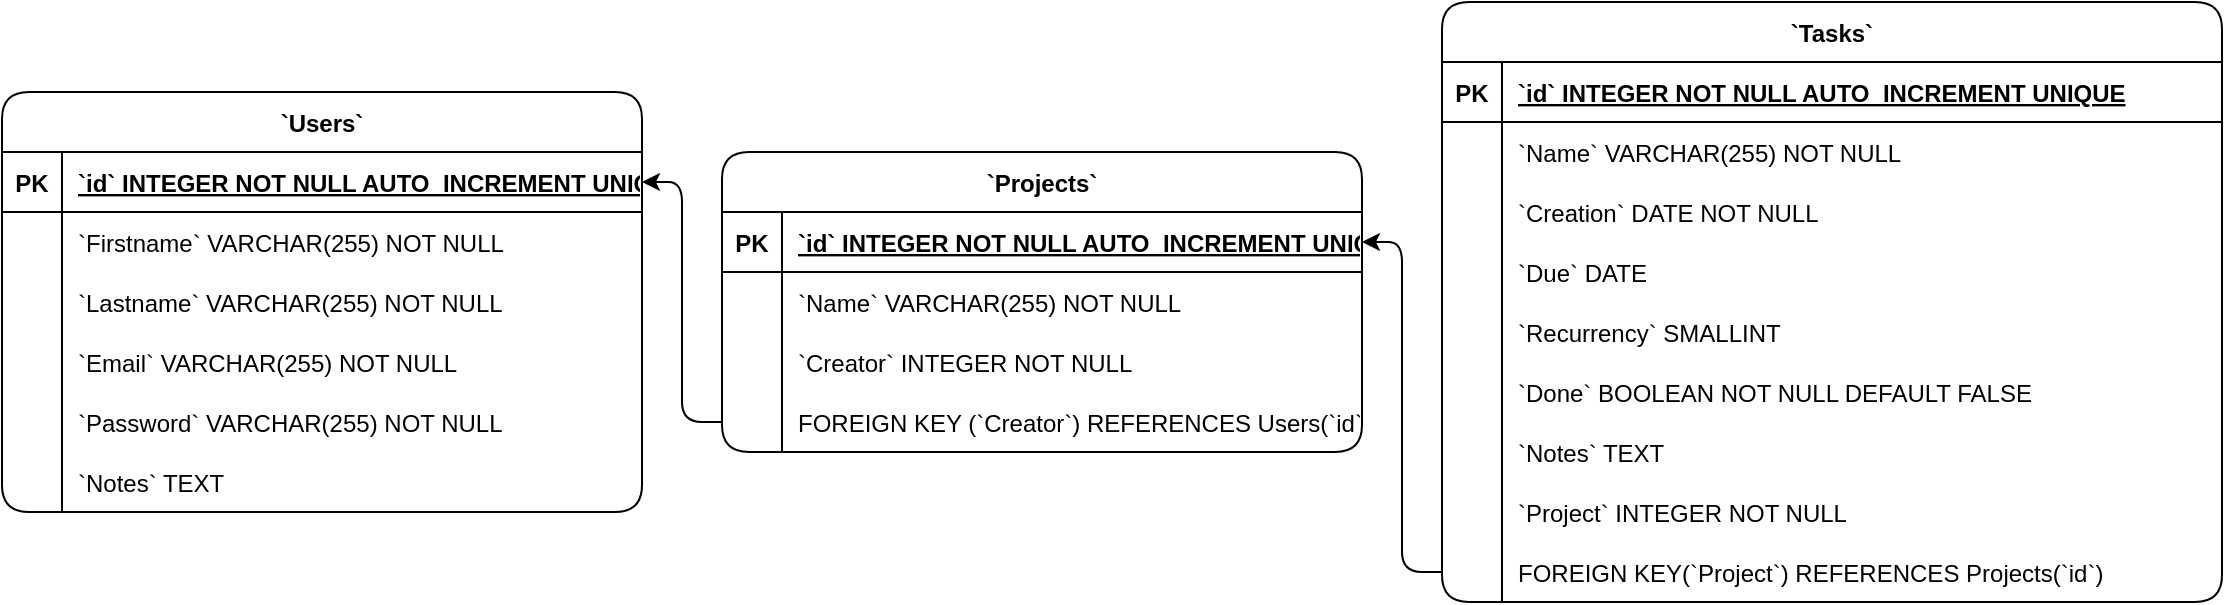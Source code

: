 <mxfile version="24.7.14">
  <diagram name="Pagina-1" id="FaUL2bqOBfmjjgBUDtcf">
    <mxGraphModel dx="1520" dy="731" grid="1" gridSize="10" guides="1" tooltips="1" connect="1" arrows="1" fold="1" page="1" pageScale="1" pageWidth="1169" pageHeight="827" math="0" shadow="0">
      <root>
        <mxCell id="0" />
        <mxCell id="1" parent="0" />
        <mxCell id="RrJUnFSJMkI2O_1RerV--58" value="`Projects`" style="shape=table;startSize=30;container=1;collapsible=1;childLayout=tableLayout;fixedRows=1;rowLines=0;fontStyle=1;align=center;resizeLast=1;rounded=1;labelBackgroundColor=none;" parent="1" vertex="1">
          <mxGeometry x="370" y="230" width="320" height="150" as="geometry" />
        </mxCell>
        <mxCell id="RrJUnFSJMkI2O_1RerV--59" value="" style="shape=tableRow;horizontal=0;startSize=0;swimlaneHead=0;swimlaneBody=0;fillColor=none;collapsible=0;dropTarget=0;points=[[0,0.5],[1,0.5]];portConstraint=eastwest;top=0;left=0;right=0;bottom=1;rounded=1;labelBackgroundColor=none;" parent="RrJUnFSJMkI2O_1RerV--58" vertex="1">
          <mxGeometry y="30" width="320" height="30" as="geometry" />
        </mxCell>
        <mxCell id="RrJUnFSJMkI2O_1RerV--60" value="PK" style="shape=partialRectangle;overflow=hidden;connectable=0;fillColor=none;top=0;left=0;bottom=0;right=0;fontStyle=1;rounded=1;labelBackgroundColor=none;" parent="RrJUnFSJMkI2O_1RerV--59" vertex="1">
          <mxGeometry width="30" height="30" as="geometry">
            <mxRectangle width="30" height="30" as="alternateBounds" />
          </mxGeometry>
        </mxCell>
        <mxCell id="RrJUnFSJMkI2O_1RerV--61" value="`id` INTEGER NOT NULL AUTO_INCREMENT UNIQUE" style="shape=partialRectangle;overflow=hidden;connectable=0;fillColor=none;align=left;top=0;left=0;bottom=0;right=0;spacingLeft=6;fontStyle=5;rounded=1;labelBackgroundColor=none;" parent="RrJUnFSJMkI2O_1RerV--59" vertex="1">
          <mxGeometry x="30" width="290" height="30" as="geometry">
            <mxRectangle width="290" height="30" as="alternateBounds" />
          </mxGeometry>
        </mxCell>
        <mxCell id="RrJUnFSJMkI2O_1RerV--62" value="" style="shape=tableRow;horizontal=0;startSize=0;swimlaneHead=0;swimlaneBody=0;fillColor=none;collapsible=0;dropTarget=0;points=[[0,0.5],[1,0.5]];portConstraint=eastwest;top=0;left=0;right=0;bottom=0;rounded=1;labelBackgroundColor=none;" parent="RrJUnFSJMkI2O_1RerV--58" vertex="1">
          <mxGeometry y="60" width="320" height="30" as="geometry" />
        </mxCell>
        <mxCell id="RrJUnFSJMkI2O_1RerV--63" value="" style="shape=partialRectangle;overflow=hidden;connectable=0;fillColor=none;top=0;left=0;bottom=0;right=0;rounded=1;labelBackgroundColor=none;" parent="RrJUnFSJMkI2O_1RerV--62" vertex="1">
          <mxGeometry width="30" height="30" as="geometry">
            <mxRectangle width="30" height="30" as="alternateBounds" />
          </mxGeometry>
        </mxCell>
        <mxCell id="RrJUnFSJMkI2O_1RerV--64" value="`Name` VARCHAR(255) NOT NULL" style="shape=partialRectangle;overflow=hidden;connectable=0;fillColor=none;align=left;top=0;left=0;bottom=0;right=0;spacingLeft=6;rounded=1;labelBackgroundColor=none;" parent="RrJUnFSJMkI2O_1RerV--62" vertex="1">
          <mxGeometry x="30" width="290" height="30" as="geometry">
            <mxRectangle width="290" height="30" as="alternateBounds" />
          </mxGeometry>
        </mxCell>
        <mxCell id="RrJUnFSJMkI2O_1RerV--65" value="" style="shape=tableRow;horizontal=0;startSize=0;swimlaneHead=0;swimlaneBody=0;fillColor=none;collapsible=0;dropTarget=0;points=[[0,0.5],[1,0.5]];portConstraint=eastwest;top=0;left=0;right=0;bottom=0;rounded=1;labelBackgroundColor=none;" parent="RrJUnFSJMkI2O_1RerV--58" vertex="1">
          <mxGeometry y="90" width="320" height="30" as="geometry" />
        </mxCell>
        <mxCell id="RrJUnFSJMkI2O_1RerV--66" value="" style="shape=partialRectangle;overflow=hidden;connectable=0;fillColor=none;top=0;left=0;bottom=0;right=0;rounded=1;labelBackgroundColor=none;" parent="RrJUnFSJMkI2O_1RerV--65" vertex="1">
          <mxGeometry width="30" height="30" as="geometry">
            <mxRectangle width="30" height="30" as="alternateBounds" />
          </mxGeometry>
        </mxCell>
        <mxCell id="RrJUnFSJMkI2O_1RerV--67" value="`Creator` INTEGER NOT NULL" style="shape=partialRectangle;overflow=hidden;connectable=0;fillColor=none;align=left;top=0;left=0;bottom=0;right=0;spacingLeft=6;rounded=1;labelBackgroundColor=none;" parent="RrJUnFSJMkI2O_1RerV--65" vertex="1">
          <mxGeometry x="30" width="290" height="30" as="geometry">
            <mxRectangle width="290" height="30" as="alternateBounds" />
          </mxGeometry>
        </mxCell>
        <mxCell id="RrJUnFSJMkI2O_1RerV--68" value="" style="shape=tableRow;horizontal=0;startSize=0;swimlaneHead=0;swimlaneBody=0;fillColor=none;collapsible=0;dropTarget=0;points=[[0,0.5],[1,0.5]];portConstraint=eastwest;top=0;left=0;right=0;bottom=0;rounded=1;labelBackgroundColor=none;" parent="RrJUnFSJMkI2O_1RerV--58" vertex="1">
          <mxGeometry y="120" width="320" height="30" as="geometry" />
        </mxCell>
        <mxCell id="RrJUnFSJMkI2O_1RerV--69" value="" style="shape=partialRectangle;overflow=hidden;connectable=0;fillColor=none;top=0;left=0;bottom=0;right=0;rounded=1;labelBackgroundColor=none;" parent="RrJUnFSJMkI2O_1RerV--68" vertex="1">
          <mxGeometry width="30" height="30" as="geometry">
            <mxRectangle width="30" height="30" as="alternateBounds" />
          </mxGeometry>
        </mxCell>
        <mxCell id="RrJUnFSJMkI2O_1RerV--70" value="FOREIGN KEY (`Creator`) REFERENCES Users(`id`)" style="shape=partialRectangle;overflow=hidden;connectable=0;fillColor=none;align=left;top=0;left=0;bottom=0;right=0;spacingLeft=6;rounded=1;labelBackgroundColor=none;" parent="RrJUnFSJMkI2O_1RerV--68" vertex="1">
          <mxGeometry x="30" width="290" height="30" as="geometry">
            <mxRectangle width="290" height="30" as="alternateBounds" />
          </mxGeometry>
        </mxCell>
        <mxCell id="RrJUnFSJMkI2O_1RerV--71" value="`Tasks`" style="shape=table;startSize=30;container=1;collapsible=1;childLayout=tableLayout;fixedRows=1;rowLines=0;fontStyle=1;align=center;resizeLast=1;rounded=1;labelBackgroundColor=none;" parent="1" vertex="1">
          <mxGeometry x="730" y="155" width="390" height="300" as="geometry" />
        </mxCell>
        <mxCell id="RrJUnFSJMkI2O_1RerV--72" value="" style="shape=tableRow;horizontal=0;startSize=0;swimlaneHead=0;swimlaneBody=0;fillColor=none;collapsible=0;dropTarget=0;points=[[0,0.5],[1,0.5]];portConstraint=eastwest;top=0;left=0;right=0;bottom=1;rounded=1;labelBackgroundColor=none;" parent="RrJUnFSJMkI2O_1RerV--71" vertex="1">
          <mxGeometry y="30" width="390" height="30" as="geometry" />
        </mxCell>
        <mxCell id="RrJUnFSJMkI2O_1RerV--73" value="PK" style="shape=partialRectangle;overflow=hidden;connectable=0;fillColor=none;top=0;left=0;bottom=0;right=0;fontStyle=1;rounded=1;labelBackgroundColor=none;" parent="RrJUnFSJMkI2O_1RerV--72" vertex="1">
          <mxGeometry width="30" height="30" as="geometry">
            <mxRectangle width="30" height="30" as="alternateBounds" />
          </mxGeometry>
        </mxCell>
        <mxCell id="RrJUnFSJMkI2O_1RerV--74" value="`id` INTEGER NOT NULL AUTO_INCREMENT UNIQUE" style="shape=partialRectangle;overflow=hidden;connectable=0;fillColor=none;align=left;top=0;left=0;bottom=0;right=0;spacingLeft=6;fontStyle=5;rounded=1;labelBackgroundColor=none;" parent="RrJUnFSJMkI2O_1RerV--72" vertex="1">
          <mxGeometry x="30" width="360" height="30" as="geometry">
            <mxRectangle width="360" height="30" as="alternateBounds" />
          </mxGeometry>
        </mxCell>
        <mxCell id="RrJUnFSJMkI2O_1RerV--75" value="" style="shape=tableRow;horizontal=0;startSize=0;swimlaneHead=0;swimlaneBody=0;fillColor=none;collapsible=0;dropTarget=0;points=[[0,0.5],[1,0.5]];portConstraint=eastwest;top=0;left=0;right=0;bottom=0;rounded=1;labelBackgroundColor=none;" parent="RrJUnFSJMkI2O_1RerV--71" vertex="1">
          <mxGeometry y="60" width="390" height="30" as="geometry" />
        </mxCell>
        <mxCell id="RrJUnFSJMkI2O_1RerV--76" value="" style="shape=partialRectangle;overflow=hidden;connectable=0;fillColor=none;top=0;left=0;bottom=0;right=0;rounded=1;labelBackgroundColor=none;" parent="RrJUnFSJMkI2O_1RerV--75" vertex="1">
          <mxGeometry width="30" height="30" as="geometry">
            <mxRectangle width="30" height="30" as="alternateBounds" />
          </mxGeometry>
        </mxCell>
        <mxCell id="RrJUnFSJMkI2O_1RerV--77" value="`Name` VARCHAR(255) NOT NULL" style="shape=partialRectangle;overflow=hidden;connectable=0;fillColor=none;align=left;top=0;left=0;bottom=0;right=0;spacingLeft=6;rounded=1;labelBackgroundColor=none;" parent="RrJUnFSJMkI2O_1RerV--75" vertex="1">
          <mxGeometry x="30" width="360" height="30" as="geometry">
            <mxRectangle width="360" height="30" as="alternateBounds" />
          </mxGeometry>
        </mxCell>
        <mxCell id="RrJUnFSJMkI2O_1RerV--78" value="" style="shape=tableRow;horizontal=0;startSize=0;swimlaneHead=0;swimlaneBody=0;fillColor=none;collapsible=0;dropTarget=0;points=[[0,0.5],[1,0.5]];portConstraint=eastwest;top=0;left=0;right=0;bottom=0;rounded=1;labelBackgroundColor=none;" parent="RrJUnFSJMkI2O_1RerV--71" vertex="1">
          <mxGeometry y="90" width="390" height="30" as="geometry" />
        </mxCell>
        <mxCell id="RrJUnFSJMkI2O_1RerV--79" value="" style="shape=partialRectangle;overflow=hidden;connectable=0;fillColor=none;top=0;left=0;bottom=0;right=0;rounded=1;labelBackgroundColor=none;" parent="RrJUnFSJMkI2O_1RerV--78" vertex="1">
          <mxGeometry width="30" height="30" as="geometry">
            <mxRectangle width="30" height="30" as="alternateBounds" />
          </mxGeometry>
        </mxCell>
        <mxCell id="RrJUnFSJMkI2O_1RerV--80" value="`Creation` DATE NOT NULL" style="shape=partialRectangle;overflow=hidden;connectable=0;fillColor=none;align=left;top=0;left=0;bottom=0;right=0;spacingLeft=6;rounded=1;labelBackgroundColor=none;" parent="RrJUnFSJMkI2O_1RerV--78" vertex="1">
          <mxGeometry x="30" width="360" height="30" as="geometry">
            <mxRectangle width="360" height="30" as="alternateBounds" />
          </mxGeometry>
        </mxCell>
        <mxCell id="RrJUnFSJMkI2O_1RerV--81" value="" style="shape=tableRow;horizontal=0;startSize=0;swimlaneHead=0;swimlaneBody=0;fillColor=none;collapsible=0;dropTarget=0;points=[[0,0.5],[1,0.5]];portConstraint=eastwest;top=0;left=0;right=0;bottom=0;rounded=1;labelBackgroundColor=none;" parent="RrJUnFSJMkI2O_1RerV--71" vertex="1">
          <mxGeometry y="120" width="390" height="30" as="geometry" />
        </mxCell>
        <mxCell id="RrJUnFSJMkI2O_1RerV--82" value="" style="shape=partialRectangle;overflow=hidden;connectable=0;fillColor=none;top=0;left=0;bottom=0;right=0;rounded=1;labelBackgroundColor=none;" parent="RrJUnFSJMkI2O_1RerV--81" vertex="1">
          <mxGeometry width="30" height="30" as="geometry">
            <mxRectangle width="30" height="30" as="alternateBounds" />
          </mxGeometry>
        </mxCell>
        <mxCell id="RrJUnFSJMkI2O_1RerV--83" value="`Due` DATE" style="shape=partialRectangle;overflow=hidden;connectable=0;fillColor=none;align=left;top=0;left=0;bottom=0;right=0;spacingLeft=6;rounded=1;labelBackgroundColor=none;" parent="RrJUnFSJMkI2O_1RerV--81" vertex="1">
          <mxGeometry x="30" width="360" height="30" as="geometry">
            <mxRectangle width="360" height="30" as="alternateBounds" />
          </mxGeometry>
        </mxCell>
        <mxCell id="RrJUnFSJMkI2O_1RerV--84" value="" style="shape=tableRow;horizontal=0;startSize=0;swimlaneHead=0;swimlaneBody=0;fillColor=none;collapsible=0;dropTarget=0;points=[[0,0.5],[1,0.5]];portConstraint=eastwest;top=0;left=0;right=0;bottom=0;rounded=1;labelBackgroundColor=none;" parent="RrJUnFSJMkI2O_1RerV--71" vertex="1">
          <mxGeometry y="150" width="390" height="30" as="geometry" />
        </mxCell>
        <mxCell id="RrJUnFSJMkI2O_1RerV--85" value="" style="shape=partialRectangle;overflow=hidden;connectable=0;fillColor=none;top=0;left=0;bottom=0;right=0;rounded=1;labelBackgroundColor=none;" parent="RrJUnFSJMkI2O_1RerV--84" vertex="1">
          <mxGeometry width="30" height="30" as="geometry">
            <mxRectangle width="30" height="30" as="alternateBounds" />
          </mxGeometry>
        </mxCell>
        <mxCell id="RrJUnFSJMkI2O_1RerV--86" value="`Recurrency` SMALLINT" style="shape=partialRectangle;overflow=hidden;connectable=0;fillColor=none;align=left;top=0;left=0;bottom=0;right=0;spacingLeft=6;rounded=1;labelBackgroundColor=none;" parent="RrJUnFSJMkI2O_1RerV--84" vertex="1">
          <mxGeometry x="30" width="360" height="30" as="geometry">
            <mxRectangle width="360" height="30" as="alternateBounds" />
          </mxGeometry>
        </mxCell>
        <mxCell id="RrJUnFSJMkI2O_1RerV--87" value="" style="shape=tableRow;horizontal=0;startSize=0;swimlaneHead=0;swimlaneBody=0;fillColor=none;collapsible=0;dropTarget=0;points=[[0,0.5],[1,0.5]];portConstraint=eastwest;top=0;left=0;right=0;bottom=0;rounded=1;labelBackgroundColor=none;" parent="RrJUnFSJMkI2O_1RerV--71" vertex="1">
          <mxGeometry y="180" width="390" height="30" as="geometry" />
        </mxCell>
        <mxCell id="RrJUnFSJMkI2O_1RerV--88" value="" style="shape=partialRectangle;overflow=hidden;connectable=0;fillColor=none;top=0;left=0;bottom=0;right=0;rounded=1;labelBackgroundColor=none;" parent="RrJUnFSJMkI2O_1RerV--87" vertex="1">
          <mxGeometry width="30" height="30" as="geometry">
            <mxRectangle width="30" height="30" as="alternateBounds" />
          </mxGeometry>
        </mxCell>
        <mxCell id="RrJUnFSJMkI2O_1RerV--89" value="`Done` BOOLEAN NOT NULL DEFAULT FALSE" style="shape=partialRectangle;overflow=hidden;connectable=0;fillColor=none;align=left;top=0;left=0;bottom=0;right=0;spacingLeft=6;rounded=1;labelBackgroundColor=none;" parent="RrJUnFSJMkI2O_1RerV--87" vertex="1">
          <mxGeometry x="30" width="360" height="30" as="geometry">
            <mxRectangle width="360" height="30" as="alternateBounds" />
          </mxGeometry>
        </mxCell>
        <mxCell id="RrJUnFSJMkI2O_1RerV--90" value="" style="shape=tableRow;horizontal=0;startSize=0;swimlaneHead=0;swimlaneBody=0;fillColor=none;collapsible=0;dropTarget=0;points=[[0,0.5],[1,0.5]];portConstraint=eastwest;top=0;left=0;right=0;bottom=0;rounded=1;labelBackgroundColor=none;" parent="RrJUnFSJMkI2O_1RerV--71" vertex="1">
          <mxGeometry y="210" width="390" height="30" as="geometry" />
        </mxCell>
        <mxCell id="RrJUnFSJMkI2O_1RerV--91" value="" style="shape=partialRectangle;overflow=hidden;connectable=0;fillColor=none;top=0;left=0;bottom=0;right=0;rounded=1;labelBackgroundColor=none;" parent="RrJUnFSJMkI2O_1RerV--90" vertex="1">
          <mxGeometry width="30" height="30" as="geometry">
            <mxRectangle width="30" height="30" as="alternateBounds" />
          </mxGeometry>
        </mxCell>
        <mxCell id="RrJUnFSJMkI2O_1RerV--92" value="`Notes` TEXT" style="shape=partialRectangle;overflow=hidden;connectable=0;fillColor=none;align=left;top=0;left=0;bottom=0;right=0;spacingLeft=6;rounded=1;labelBackgroundColor=none;" parent="RrJUnFSJMkI2O_1RerV--90" vertex="1">
          <mxGeometry x="30" width="360" height="30" as="geometry">
            <mxRectangle width="360" height="30" as="alternateBounds" />
          </mxGeometry>
        </mxCell>
        <mxCell id="RrJUnFSJMkI2O_1RerV--93" value="" style="shape=tableRow;horizontal=0;startSize=0;swimlaneHead=0;swimlaneBody=0;fillColor=none;collapsible=0;dropTarget=0;points=[[0,0.5],[1,0.5]];portConstraint=eastwest;top=0;left=0;right=0;bottom=0;rounded=1;labelBackgroundColor=none;" parent="RrJUnFSJMkI2O_1RerV--71" vertex="1">
          <mxGeometry y="240" width="390" height="30" as="geometry" />
        </mxCell>
        <mxCell id="RrJUnFSJMkI2O_1RerV--94" value="" style="shape=partialRectangle;overflow=hidden;connectable=0;fillColor=none;top=0;left=0;bottom=0;right=0;rounded=1;labelBackgroundColor=none;" parent="RrJUnFSJMkI2O_1RerV--93" vertex="1">
          <mxGeometry width="30" height="30" as="geometry">
            <mxRectangle width="30" height="30" as="alternateBounds" />
          </mxGeometry>
        </mxCell>
        <mxCell id="RrJUnFSJMkI2O_1RerV--95" value="`Project` INTEGER NOT NULL" style="shape=partialRectangle;overflow=hidden;connectable=0;fillColor=none;align=left;top=0;left=0;bottom=0;right=0;spacingLeft=6;rounded=1;labelBackgroundColor=none;" parent="RrJUnFSJMkI2O_1RerV--93" vertex="1">
          <mxGeometry x="30" width="360" height="30" as="geometry">
            <mxRectangle width="360" height="30" as="alternateBounds" />
          </mxGeometry>
        </mxCell>
        <mxCell id="RrJUnFSJMkI2O_1RerV--96" value="" style="shape=tableRow;horizontal=0;startSize=0;swimlaneHead=0;swimlaneBody=0;fillColor=none;collapsible=0;dropTarget=0;points=[[0,0.5],[1,0.5]];portConstraint=eastwest;top=0;left=0;right=0;bottom=0;rounded=1;labelBackgroundColor=none;" parent="RrJUnFSJMkI2O_1RerV--71" vertex="1">
          <mxGeometry y="270" width="390" height="30" as="geometry" />
        </mxCell>
        <mxCell id="RrJUnFSJMkI2O_1RerV--97" value="" style="shape=partialRectangle;overflow=hidden;connectable=0;fillColor=none;top=0;left=0;bottom=0;right=0;rounded=1;labelBackgroundColor=none;" parent="RrJUnFSJMkI2O_1RerV--96" vertex="1">
          <mxGeometry width="30" height="30" as="geometry">
            <mxRectangle width="30" height="30" as="alternateBounds" />
          </mxGeometry>
        </mxCell>
        <mxCell id="RrJUnFSJMkI2O_1RerV--98" value="FOREIGN KEY(`Project`) REFERENCES Projects(`id`)" style="shape=partialRectangle;overflow=hidden;connectable=0;fillColor=none;align=left;top=0;left=0;bottom=0;right=0;spacingLeft=6;rounded=1;labelBackgroundColor=none;" parent="RrJUnFSJMkI2O_1RerV--96" vertex="1">
          <mxGeometry x="30" width="360" height="30" as="geometry">
            <mxRectangle width="360" height="30" as="alternateBounds" />
          </mxGeometry>
        </mxCell>
        <mxCell id="4UB4KdzH5DvW7pbqy43i-1" style="edgeStyle=orthogonalEdgeStyle;rounded=1;hachureGap=4;orthogonalLoop=1;jettySize=auto;html=1;entryX=1;entryY=0.5;entryDx=0;entryDy=0;fontFamily=Architects Daughter;fontSource=https%3A%2F%2Ffonts.googleapis.com%2Fcss%3Ffamily%3DArchitects%2BDaughter;labelBackgroundColor=none;fontColor=default;" parent="1" source="RrJUnFSJMkI2O_1RerV--68" target="RrJUnFSJMkI2O_1RerV--43" edge="1">
          <mxGeometry relative="1" as="geometry" />
        </mxCell>
        <mxCell id="4UB4KdzH5DvW7pbqy43i-2" style="edgeStyle=orthogonalEdgeStyle;rounded=1;hachureGap=4;orthogonalLoop=1;jettySize=auto;html=1;entryX=1;entryY=0.5;entryDx=0;entryDy=0;fontFamily=Architects Daughter;fontSource=https%3A%2F%2Ffonts.googleapis.com%2Fcss%3Ffamily%3DArchitects%2BDaughter;labelBackgroundColor=none;fontColor=default;" parent="1" source="RrJUnFSJMkI2O_1RerV--96" target="RrJUnFSJMkI2O_1RerV--59" edge="1">
          <mxGeometry relative="1" as="geometry" />
        </mxCell>
        <mxCell id="IHLtbbD2bc1mfuiYvMx0-3" value="" style="group" parent="1" vertex="1" connectable="0">
          <mxGeometry x="40" y="200" width="320" height="210" as="geometry" />
        </mxCell>
        <mxCell id="RrJUnFSJMkI2O_1RerV--42" value="`Users`" style="shape=table;startSize=30;container=1;collapsible=1;childLayout=tableLayout;fixedRows=1;rowLines=0;fontStyle=1;align=center;resizeLast=1;rounded=1;labelBackgroundColor=none;" parent="IHLtbbD2bc1mfuiYvMx0-3" vertex="1">
          <mxGeometry x="-30" width="320" height="210" as="geometry" />
        </mxCell>
        <mxCell id="RrJUnFSJMkI2O_1RerV--43" value="" style="shape=tableRow;horizontal=0;startSize=0;swimlaneHead=0;swimlaneBody=0;fillColor=none;collapsible=0;dropTarget=0;points=[[0,0.5],[1,0.5]];portConstraint=eastwest;top=0;left=0;right=0;bottom=1;rounded=1;labelBackgroundColor=none;" parent="RrJUnFSJMkI2O_1RerV--42" vertex="1">
          <mxGeometry y="30" width="320" height="30" as="geometry" />
        </mxCell>
        <mxCell id="RrJUnFSJMkI2O_1RerV--44" value="PK" style="shape=partialRectangle;overflow=hidden;connectable=0;fillColor=none;top=0;left=0;bottom=0;right=0;fontStyle=1;rounded=1;labelBackgroundColor=none;" parent="RrJUnFSJMkI2O_1RerV--43" vertex="1">
          <mxGeometry width="30" height="30" as="geometry">
            <mxRectangle width="30" height="30" as="alternateBounds" />
          </mxGeometry>
        </mxCell>
        <mxCell id="RrJUnFSJMkI2O_1RerV--45" value="`id` INTEGER NOT NULL AUTO_INCREMENT UNIQUE" style="shape=partialRectangle;overflow=hidden;connectable=0;fillColor=none;align=left;top=0;left=0;bottom=0;right=0;spacingLeft=6;fontStyle=5;rounded=1;labelBackgroundColor=none;" parent="RrJUnFSJMkI2O_1RerV--43" vertex="1">
          <mxGeometry x="30" width="290" height="30" as="geometry">
            <mxRectangle width="290" height="30" as="alternateBounds" />
          </mxGeometry>
        </mxCell>
        <mxCell id="RrJUnFSJMkI2O_1RerV--46" value="" style="shape=tableRow;horizontal=0;startSize=0;swimlaneHead=0;swimlaneBody=0;fillColor=none;collapsible=0;dropTarget=0;points=[[0,0.5],[1,0.5]];portConstraint=eastwest;top=0;left=0;right=0;bottom=0;rounded=1;labelBackgroundColor=none;" parent="RrJUnFSJMkI2O_1RerV--42" vertex="1">
          <mxGeometry y="60" width="320" height="30" as="geometry" />
        </mxCell>
        <mxCell id="RrJUnFSJMkI2O_1RerV--47" value="" style="shape=partialRectangle;overflow=hidden;connectable=0;fillColor=none;top=0;left=0;bottom=0;right=0;rounded=1;labelBackgroundColor=none;" parent="RrJUnFSJMkI2O_1RerV--46" vertex="1">
          <mxGeometry width="30" height="30" as="geometry">
            <mxRectangle width="30" height="30" as="alternateBounds" />
          </mxGeometry>
        </mxCell>
        <mxCell id="RrJUnFSJMkI2O_1RerV--48" value="`Firstname` VARCHAR(255) NOT NULL" style="shape=partialRectangle;overflow=hidden;connectable=0;fillColor=none;align=left;top=0;left=0;bottom=0;right=0;spacingLeft=6;rounded=1;labelBackgroundColor=none;" parent="RrJUnFSJMkI2O_1RerV--46" vertex="1">
          <mxGeometry x="30" width="290" height="30" as="geometry">
            <mxRectangle width="290" height="30" as="alternateBounds" />
          </mxGeometry>
        </mxCell>
        <mxCell id="RrJUnFSJMkI2O_1RerV--49" value="" style="shape=tableRow;horizontal=0;startSize=0;swimlaneHead=0;swimlaneBody=0;fillColor=none;collapsible=0;dropTarget=0;points=[[0,0.5],[1,0.5]];portConstraint=eastwest;top=0;left=0;right=0;bottom=0;rounded=1;labelBackgroundColor=none;" parent="RrJUnFSJMkI2O_1RerV--42" vertex="1">
          <mxGeometry y="90" width="320" height="30" as="geometry" />
        </mxCell>
        <mxCell id="RrJUnFSJMkI2O_1RerV--50" value="" style="shape=partialRectangle;overflow=hidden;connectable=0;fillColor=none;top=0;left=0;bottom=0;right=0;rounded=1;labelBackgroundColor=none;" parent="RrJUnFSJMkI2O_1RerV--49" vertex="1">
          <mxGeometry width="30" height="30" as="geometry">
            <mxRectangle width="30" height="30" as="alternateBounds" />
          </mxGeometry>
        </mxCell>
        <mxCell id="RrJUnFSJMkI2O_1RerV--51" value="`Lastname` VARCHAR(255) NOT NULL" style="shape=partialRectangle;overflow=hidden;connectable=0;fillColor=none;align=left;top=0;left=0;bottom=0;right=0;spacingLeft=6;rounded=1;labelBackgroundColor=none;" parent="RrJUnFSJMkI2O_1RerV--49" vertex="1">
          <mxGeometry x="30" width="290" height="30" as="geometry">
            <mxRectangle width="290" height="30" as="alternateBounds" />
          </mxGeometry>
        </mxCell>
        <mxCell id="RrJUnFSJMkI2O_1RerV--52" value="" style="shape=tableRow;horizontal=0;startSize=0;swimlaneHead=0;swimlaneBody=0;fillColor=none;collapsible=0;dropTarget=0;points=[[0,0.5],[1,0.5]];portConstraint=eastwest;top=0;left=0;right=0;bottom=0;rounded=1;labelBackgroundColor=none;" parent="RrJUnFSJMkI2O_1RerV--42" vertex="1">
          <mxGeometry y="120" width="320" height="30" as="geometry" />
        </mxCell>
        <mxCell id="RrJUnFSJMkI2O_1RerV--53" value="" style="shape=partialRectangle;overflow=hidden;connectable=0;fillColor=none;top=0;left=0;bottom=0;right=0;rounded=1;labelBackgroundColor=none;" parent="RrJUnFSJMkI2O_1RerV--52" vertex="1">
          <mxGeometry width="30" height="30" as="geometry">
            <mxRectangle width="30" height="30" as="alternateBounds" />
          </mxGeometry>
        </mxCell>
        <mxCell id="RrJUnFSJMkI2O_1RerV--54" value="`Email` VARCHAR(255) NOT NULL" style="shape=partialRectangle;overflow=hidden;connectable=0;fillColor=none;align=left;top=0;left=0;bottom=0;right=0;spacingLeft=6;rounded=1;labelBackgroundColor=none;" parent="RrJUnFSJMkI2O_1RerV--52" vertex="1">
          <mxGeometry x="30" width="290" height="30" as="geometry">
            <mxRectangle width="290" height="30" as="alternateBounds" />
          </mxGeometry>
        </mxCell>
        <mxCell id="RrJUnFSJMkI2O_1RerV--55" value="" style="shape=tableRow;horizontal=0;startSize=0;swimlaneHead=0;swimlaneBody=0;fillColor=none;collapsible=0;dropTarget=0;points=[[0,0.5],[1,0.5]];portConstraint=eastwest;top=0;left=0;right=0;bottom=0;rounded=1;labelBackgroundColor=none;" parent="RrJUnFSJMkI2O_1RerV--42" vertex="1">
          <mxGeometry y="150" width="320" height="30" as="geometry" />
        </mxCell>
        <mxCell id="RrJUnFSJMkI2O_1RerV--56" value="" style="shape=partialRectangle;overflow=hidden;connectable=0;fillColor=none;top=0;left=0;bottom=0;right=0;rounded=1;labelBackgroundColor=none;" parent="RrJUnFSJMkI2O_1RerV--55" vertex="1">
          <mxGeometry width="30" height="30" as="geometry">
            <mxRectangle width="30" height="30" as="alternateBounds" />
          </mxGeometry>
        </mxCell>
        <mxCell id="RrJUnFSJMkI2O_1RerV--57" value="`Password` VARCHAR(255) NOT NULL" style="shape=partialRectangle;overflow=hidden;connectable=0;fillColor=none;align=left;top=0;left=0;bottom=0;right=0;spacingLeft=6;rounded=1;labelBackgroundColor=none;" parent="RrJUnFSJMkI2O_1RerV--55" vertex="1">
          <mxGeometry x="30" width="290" height="30" as="geometry">
            <mxRectangle width="290" height="30" as="alternateBounds" />
          </mxGeometry>
        </mxCell>
        <mxCell id="IHLtbbD2bc1mfuiYvMx0-1" value="`Notes` TEXT " style="shape=partialRectangle;overflow=hidden;connectable=0;fillColor=none;align=left;top=0;left=0;bottom=0;right=0;spacingLeft=6;rounded=1;labelBackgroundColor=none;strokeColor=default;labelBorderColor=none;" parent="IHLtbbD2bc1mfuiYvMx0-3" vertex="1">
          <mxGeometry y="180" width="290" height="30" as="geometry">
            <mxRectangle width="290" height="30" as="alternateBounds" />
          </mxGeometry>
        </mxCell>
        <mxCell id="IHLtbbD2bc1mfuiYvMx0-2" value="" style="endArrow=none;html=1;rounded=0;" parent="IHLtbbD2bc1mfuiYvMx0-3" edge="1">
          <mxGeometry width="50" height="50" relative="1" as="geometry">
            <mxPoint y="210" as="sourcePoint" />
            <mxPoint y="180" as="targetPoint" />
          </mxGeometry>
        </mxCell>
      </root>
    </mxGraphModel>
  </diagram>
</mxfile>
